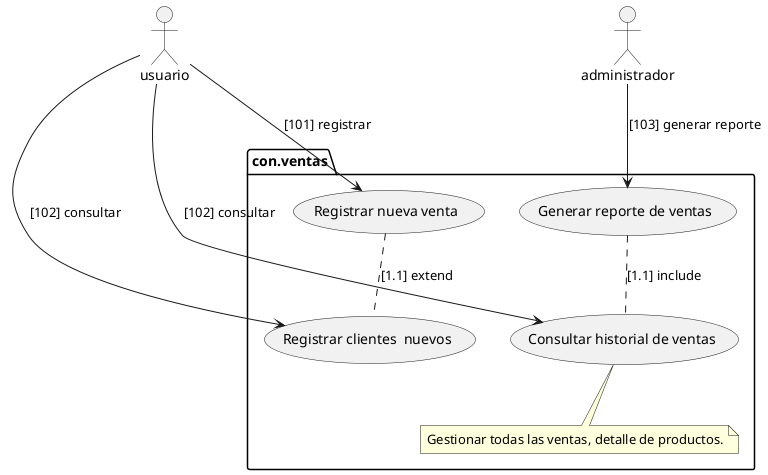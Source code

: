 @startuml
actor "usuario" as cli
actor "administrador" as adm
package "con.ventas" {
note "Gestionar todas las ventas, detalle de productos." as N1

    usecase "Registrar nueva venta" as rv
    usecase "Registrar clientes  nuevos" as clientes
    usecase "Consultar historial de ventas" as hventas
    usecase "Generar reporte de ventas" as reportV

    hventas ..N1
    rv .. clientes :[1.1] extend
    reportV .. hventas : [1.1] include
}
cli --> clientes : [102] consultar
cli --> rv : [101] registrar
cli --> hventas : [102] consultar
adm --> reportV : [103] generar reporte
@enduml
